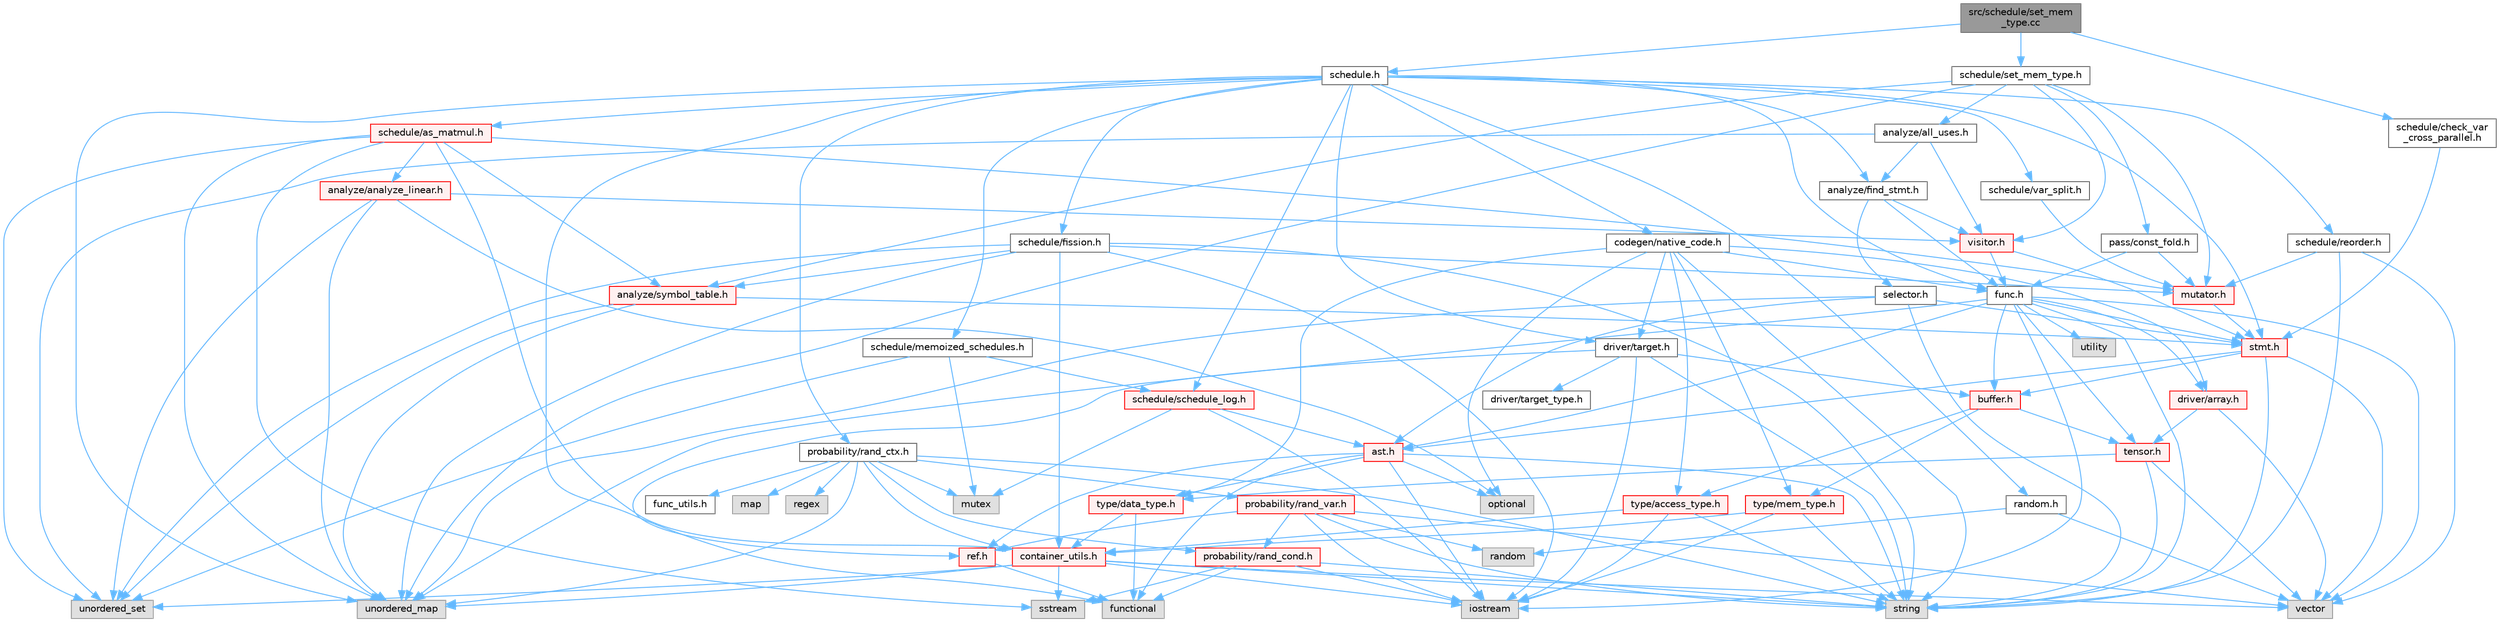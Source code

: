 digraph "src/schedule/set_mem_type.cc"
{
 // LATEX_PDF_SIZE
  bgcolor="transparent";
  edge [fontname=Helvetica,fontsize=10,labelfontname=Helvetica,labelfontsize=10];
  node [fontname=Helvetica,fontsize=10,shape=box,height=0.2,width=0.4];
  Node1 [label="src/schedule/set_mem\l_type.cc",height=0.2,width=0.4,color="gray40", fillcolor="grey60", style="filled", fontcolor="black",tooltip=" "];
  Node1 -> Node2 [color="steelblue1",style="solid"];
  Node2 [label="schedule.h",height=0.2,width=0.4,color="grey40", fillcolor="white", style="filled",URL="$schedule_8h.html",tooltip=" "];
  Node2 -> Node3 [color="steelblue1",style="solid"];
  Node3 [label="functional",height=0.2,width=0.4,color="grey60", fillcolor="#E0E0E0", style="filled",tooltip=" "];
  Node2 -> Node4 [color="steelblue1",style="solid"];
  Node4 [label="unordered_map",height=0.2,width=0.4,color="grey60", fillcolor="#E0E0E0", style="filled",tooltip=" "];
  Node2 -> Node5 [color="steelblue1",style="solid"];
  Node5 [label="analyze/find_stmt.h",height=0.2,width=0.4,color="grey40", fillcolor="white", style="filled",URL="$find__stmt_8h.html",tooltip=" "];
  Node5 -> Node6 [color="steelblue1",style="solid"];
  Node6 [label="func.h",height=0.2,width=0.4,color="grey40", fillcolor="white", style="filled",URL="$func_8h.html",tooltip=" "];
  Node6 -> Node7 [color="steelblue1",style="solid"];
  Node7 [label="iostream",height=0.2,width=0.4,color="grey60", fillcolor="#E0E0E0", style="filled",tooltip=" "];
  Node6 -> Node8 [color="steelblue1",style="solid"];
  Node8 [label="string",height=0.2,width=0.4,color="grey60", fillcolor="#E0E0E0", style="filled",tooltip=" "];
  Node6 -> Node4 [color="steelblue1",style="solid"];
  Node6 -> Node9 [color="steelblue1",style="solid"];
  Node9 [label="utility",height=0.2,width=0.4,color="grey60", fillcolor="#E0E0E0", style="filled",tooltip=" "];
  Node6 -> Node10 [color="steelblue1",style="solid"];
  Node10 [label="vector",height=0.2,width=0.4,color="grey60", fillcolor="#E0E0E0", style="filled",tooltip=" "];
  Node6 -> Node11 [color="steelblue1",style="solid"];
  Node11 [label="ast.h",height=0.2,width=0.4,color="red", fillcolor="#FFF0F0", style="filled",URL="$ast_8h.html",tooltip=" "];
  Node11 -> Node3 [color="steelblue1",style="solid"];
  Node11 -> Node7 [color="steelblue1",style="solid"];
  Node11 -> Node13 [color="steelblue1",style="solid"];
  Node13 [label="optional",height=0.2,width=0.4,color="grey60", fillcolor="#E0E0E0", style="filled",tooltip=" "];
  Node11 -> Node8 [color="steelblue1",style="solid"];
  Node11 -> Node20 [color="steelblue1",style="solid"];
  Node20 [label="ref.h",height=0.2,width=0.4,color="red", fillcolor="#FFF0F0", style="filled",URL="$ref_8h.html",tooltip=" "];
  Node20 -> Node3 [color="steelblue1",style="solid"];
  Node11 -> Node31 [color="steelblue1",style="solid"];
  Node31 [label="type/data_type.h",height=0.2,width=0.4,color="red", fillcolor="#FFF0F0", style="filled",URL="$data__type_8h.html",tooltip=" "];
  Node31 -> Node3 [color="steelblue1",style="solid"];
  Node31 -> Node33 [color="steelblue1",style="solid"];
  Node33 [label="container_utils.h",height=0.2,width=0.4,color="red", fillcolor="#FFF0F0", style="filled",URL="$container__utils_8h.html",tooltip=" "];
  Node33 -> Node7 [color="steelblue1",style="solid"];
  Node33 -> Node27 [color="steelblue1",style="solid"];
  Node27 [label="sstream",height=0.2,width=0.4,color="grey60", fillcolor="#E0E0E0", style="filled",tooltip=" "];
  Node33 -> Node8 [color="steelblue1",style="solid"];
  Node33 -> Node4 [color="steelblue1",style="solid"];
  Node33 -> Node18 [color="steelblue1",style="solid"];
  Node18 [label="unordered_set",height=0.2,width=0.4,color="grey60", fillcolor="#E0E0E0", style="filled",tooltip=" "];
  Node33 -> Node10 [color="steelblue1",style="solid"];
  Node6 -> Node40 [color="steelblue1",style="solid"];
  Node40 [label="buffer.h",height=0.2,width=0.4,color="red", fillcolor="#FFF0F0", style="filled",URL="$buffer_8h.html",tooltip=" "];
  Node40 -> Node41 [color="steelblue1",style="solid"];
  Node41 [label="tensor.h",height=0.2,width=0.4,color="red", fillcolor="#FFF0F0", style="filled",URL="$tensor_8h.html",tooltip=" "];
  Node41 -> Node8 [color="steelblue1",style="solid"];
  Node41 -> Node10 [color="steelblue1",style="solid"];
  Node41 -> Node31 [color="steelblue1",style="solid"];
  Node40 -> Node43 [color="steelblue1",style="solid"];
  Node43 [label="type/access_type.h",height=0.2,width=0.4,color="red", fillcolor="#FFF0F0", style="filled",URL="$access__type_8h.html",tooltip=" "];
  Node43 -> Node7 [color="steelblue1",style="solid"];
  Node43 -> Node8 [color="steelblue1",style="solid"];
  Node43 -> Node33 [color="steelblue1",style="solid"];
  Node40 -> Node44 [color="steelblue1",style="solid"];
  Node44 [label="type/mem_type.h",height=0.2,width=0.4,color="red", fillcolor="#FFF0F0", style="filled",URL="$mem__type_8h.html",tooltip=" "];
  Node44 -> Node7 [color="steelblue1",style="solid"];
  Node44 -> Node8 [color="steelblue1",style="solid"];
  Node44 -> Node33 [color="steelblue1",style="solid"];
  Node6 -> Node45 [color="steelblue1",style="solid"];
  Node45 [label="driver/array.h",height=0.2,width=0.4,color="red", fillcolor="#FFF0F0", style="filled",URL="$array_8h.html",tooltip=" "];
  Node45 -> Node10 [color="steelblue1",style="solid"];
  Node45 -> Node41 [color="steelblue1",style="solid"];
  Node6 -> Node49 [color="steelblue1",style="solid"];
  Node49 [label="stmt.h",height=0.2,width=0.4,color="red", fillcolor="#FFF0F0", style="filled",URL="$stmt_8h.html",tooltip=" "];
  Node49 -> Node8 [color="steelblue1",style="solid"];
  Node49 -> Node10 [color="steelblue1",style="solid"];
  Node49 -> Node11 [color="steelblue1",style="solid"];
  Node49 -> Node40 [color="steelblue1",style="solid"];
  Node6 -> Node41 [color="steelblue1",style="solid"];
  Node5 -> Node55 [color="steelblue1",style="solid"];
  Node55 [label="selector.h",height=0.2,width=0.4,color="grey40", fillcolor="white", style="filled",URL="$selector_8h.html",tooltip=" "];
  Node55 -> Node8 [color="steelblue1",style="solid"];
  Node55 -> Node4 [color="steelblue1",style="solid"];
  Node55 -> Node11 [color="steelblue1",style="solid"];
  Node55 -> Node49 [color="steelblue1",style="solid"];
  Node5 -> Node56 [color="steelblue1",style="solid"];
  Node56 [label="visitor.h",height=0.2,width=0.4,color="red", fillcolor="#FFF0F0", style="filled",URL="$visitor_8h.html",tooltip=" "];
  Node56 -> Node6 [color="steelblue1",style="solid"];
  Node56 -> Node49 [color="steelblue1",style="solid"];
  Node2 -> Node61 [color="steelblue1",style="solid"];
  Node61 [label="codegen/native_code.h",height=0.2,width=0.4,color="grey40", fillcolor="white", style="filled",URL="$native__code_8h.html",tooltip=" "];
  Node61 -> Node13 [color="steelblue1",style="solid"];
  Node61 -> Node8 [color="steelblue1",style="solid"];
  Node61 -> Node45 [color="steelblue1",style="solid"];
  Node61 -> Node47 [color="steelblue1",style="solid"];
  Node47 [label="driver/target.h",height=0.2,width=0.4,color="grey40", fillcolor="white", style="filled",URL="$target_8h.html",tooltip=" "];
  Node47 -> Node7 [color="steelblue1",style="solid"];
  Node47 -> Node8 [color="steelblue1",style="solid"];
  Node47 -> Node40 [color="steelblue1",style="solid"];
  Node47 -> Node48 [color="steelblue1",style="solid"];
  Node48 [label="driver/target_type.h",height=0.2,width=0.4,color="grey40", fillcolor="white", style="filled",URL="$target__type_8h.html",tooltip=" "];
  Node47 -> Node20 [color="steelblue1",style="solid"];
  Node61 -> Node6 [color="steelblue1",style="solid"];
  Node61 -> Node43 [color="steelblue1",style="solid"];
  Node61 -> Node31 [color="steelblue1",style="solid"];
  Node61 -> Node44 [color="steelblue1",style="solid"];
  Node2 -> Node47 [color="steelblue1",style="solid"];
  Node2 -> Node6 [color="steelblue1",style="solid"];
  Node2 -> Node62 [color="steelblue1",style="solid"];
  Node62 [label="probability/rand_ctx.h",height=0.2,width=0.4,color="grey40", fillcolor="white", style="filled",URL="$rand__ctx_8h.html",tooltip=" "];
  Node62 -> Node63 [color="steelblue1",style="solid"];
  Node63 [label="map",height=0.2,width=0.4,color="grey60", fillcolor="#E0E0E0", style="filled",tooltip=" "];
  Node62 -> Node59 [color="steelblue1",style="solid"];
  Node59 [label="mutex",height=0.2,width=0.4,color="grey60", fillcolor="#E0E0E0", style="filled",tooltip=" "];
  Node62 -> Node64 [color="steelblue1",style="solid"];
  Node64 [label="regex",height=0.2,width=0.4,color="grey60", fillcolor="#E0E0E0", style="filled",tooltip=" "];
  Node62 -> Node8 [color="steelblue1",style="solid"];
  Node62 -> Node4 [color="steelblue1",style="solid"];
  Node62 -> Node33 [color="steelblue1",style="solid"];
  Node62 -> Node19 [color="steelblue1",style="solid"];
  Node19 [label="func_utils.h",height=0.2,width=0.4,color="grey40", fillcolor="white", style="filled",URL="$func__utils_8h.html",tooltip=" "];
  Node62 -> Node65 [color="steelblue1",style="solid"];
  Node65 [label="probability/rand_cond.h",height=0.2,width=0.4,color="red", fillcolor="#FFF0F0", style="filled",URL="$rand__cond_8h.html",tooltip=" "];
  Node65 -> Node3 [color="steelblue1",style="solid"];
  Node65 -> Node7 [color="steelblue1",style="solid"];
  Node65 -> Node27 [color="steelblue1",style="solid"];
  Node65 -> Node8 [color="steelblue1",style="solid"];
  Node62 -> Node69 [color="steelblue1",style="solid"];
  Node69 [label="probability/rand_var.h",height=0.2,width=0.4,color="red", fillcolor="#FFF0F0", style="filled",URL="$rand__var_8h.html",tooltip=" "];
  Node69 -> Node7 [color="steelblue1",style="solid"];
  Node69 -> Node70 [color="steelblue1",style="solid"];
  Node70 [label="random",height=0.2,width=0.4,color="grey60", fillcolor="#E0E0E0", style="filled",tooltip=" "];
  Node69 -> Node8 [color="steelblue1",style="solid"];
  Node69 -> Node10 [color="steelblue1",style="solid"];
  Node69 -> Node65 [color="steelblue1",style="solid"];
  Node69 -> Node20 [color="steelblue1",style="solid"];
  Node2 -> Node71 [color="steelblue1",style="solid"];
  Node71 [label="random.h",height=0.2,width=0.4,color="grey40", fillcolor="white", style="filled",URL="$random_8h.html",tooltip=" "];
  Node71 -> Node70 [color="steelblue1",style="solid"];
  Node71 -> Node10 [color="steelblue1",style="solid"];
  Node2 -> Node72 [color="steelblue1",style="solid"];
  Node72 [label="schedule/as_matmul.h",height=0.2,width=0.4,color="red", fillcolor="#FFF0F0", style="filled",URL="$as__matmul_8h.html",tooltip=" "];
  Node72 -> Node27 [color="steelblue1",style="solid"];
  Node72 -> Node4 [color="steelblue1",style="solid"];
  Node72 -> Node18 [color="steelblue1",style="solid"];
  Node72 -> Node73 [color="steelblue1",style="solid"];
  Node73 [label="analyze/analyze_linear.h",height=0.2,width=0.4,color="red", fillcolor="#FFF0F0", style="filled",URL="$analyze__linear_8h.html",tooltip=" "];
  Node73 -> Node13 [color="steelblue1",style="solid"];
  Node73 -> Node4 [color="steelblue1",style="solid"];
  Node73 -> Node18 [color="steelblue1",style="solid"];
  Node73 -> Node56 [color="steelblue1",style="solid"];
  Node72 -> Node78 [color="steelblue1",style="solid"];
  Node78 [label="analyze/symbol_table.h",height=0.2,width=0.4,color="red", fillcolor="#FFF0F0", style="filled",URL="$symbol__table_8h.html",tooltip=" "];
  Node78 -> Node4 [color="steelblue1",style="solid"];
  Node78 -> Node18 [color="steelblue1",style="solid"];
  Node78 -> Node49 [color="steelblue1",style="solid"];
  Node72 -> Node33 [color="steelblue1",style="solid"];
  Node72 -> Node80 [color="steelblue1",style="solid"];
  Node80 [label="mutator.h",height=0.2,width=0.4,color="red", fillcolor="#FFF0F0", style="filled",URL="$mutator_8h.html",tooltip=" "];
  Node80 -> Node49 [color="steelblue1",style="solid"];
  Node2 -> Node81 [color="steelblue1",style="solid"];
  Node81 [label="schedule/fission.h",height=0.2,width=0.4,color="grey40", fillcolor="white", style="filled",URL="$fission_8h.html",tooltip=" "];
  Node81 -> Node7 [color="steelblue1",style="solid"];
  Node81 -> Node8 [color="steelblue1",style="solid"];
  Node81 -> Node4 [color="steelblue1",style="solid"];
  Node81 -> Node18 [color="steelblue1",style="solid"];
  Node81 -> Node78 [color="steelblue1",style="solid"];
  Node81 -> Node33 [color="steelblue1",style="solid"];
  Node81 -> Node80 [color="steelblue1",style="solid"];
  Node2 -> Node82 [color="steelblue1",style="solid"];
  Node82 [label="schedule/memoized_schedules.h",height=0.2,width=0.4,color="grey40", fillcolor="white", style="filled",URL="$memoized__schedules_8h.html",tooltip=" "];
  Node82 -> Node59 [color="steelblue1",style="solid"];
  Node82 -> Node18 [color="steelblue1",style="solid"];
  Node82 -> Node83 [color="steelblue1",style="solid"];
  Node83 [label="schedule/schedule_log.h",height=0.2,width=0.4,color="red", fillcolor="#FFF0F0", style="filled",URL="$schedule__log_8h.html",tooltip=" "];
  Node83 -> Node7 [color="steelblue1",style="solid"];
  Node83 -> Node59 [color="steelblue1",style="solid"];
  Node83 -> Node11 [color="steelblue1",style="solid"];
  Node2 -> Node85 [color="steelblue1",style="solid"];
  Node85 [label="schedule/reorder.h",height=0.2,width=0.4,color="grey40", fillcolor="white", style="filled",URL="$reorder_8h.html",tooltip=" "];
  Node85 -> Node8 [color="steelblue1",style="solid"];
  Node85 -> Node10 [color="steelblue1",style="solid"];
  Node85 -> Node80 [color="steelblue1",style="solid"];
  Node2 -> Node83 [color="steelblue1",style="solid"];
  Node2 -> Node86 [color="steelblue1",style="solid"];
  Node86 [label="schedule/var_split.h",height=0.2,width=0.4,color="grey40", fillcolor="white", style="filled",URL="$var__split_8h.html",tooltip=" "];
  Node86 -> Node80 [color="steelblue1",style="solid"];
  Node2 -> Node49 [color="steelblue1",style="solid"];
  Node1 -> Node87 [color="steelblue1",style="solid"];
  Node87 [label="schedule/check_var\l_cross_parallel.h",height=0.2,width=0.4,color="grey40", fillcolor="white", style="filled",URL="$check__var__cross__parallel_8h.html",tooltip=" "];
  Node87 -> Node49 [color="steelblue1",style="solid"];
  Node1 -> Node88 [color="steelblue1",style="solid"];
  Node88 [label="schedule/set_mem_type.h",height=0.2,width=0.4,color="grey40", fillcolor="white", style="filled",URL="$set__mem__type_8h.html",tooltip=" "];
  Node88 -> Node4 [color="steelblue1",style="solid"];
  Node88 -> Node76 [color="steelblue1",style="solid"];
  Node76 [label="analyze/all_uses.h",height=0.2,width=0.4,color="grey40", fillcolor="white", style="filled",URL="$all__uses_8h.html",tooltip=" "];
  Node76 -> Node18 [color="steelblue1",style="solid"];
  Node76 -> Node5 [color="steelblue1",style="solid"];
  Node76 -> Node56 [color="steelblue1",style="solid"];
  Node88 -> Node78 [color="steelblue1",style="solid"];
  Node88 -> Node80 [color="steelblue1",style="solid"];
  Node88 -> Node89 [color="steelblue1",style="solid"];
  Node89 [label="pass/const_fold.h",height=0.2,width=0.4,color="grey40", fillcolor="white", style="filled",URL="$const__fold_8h.html",tooltip=" "];
  Node89 -> Node6 [color="steelblue1",style="solid"];
  Node89 -> Node80 [color="steelblue1",style="solid"];
  Node88 -> Node56 [color="steelblue1",style="solid"];
}
